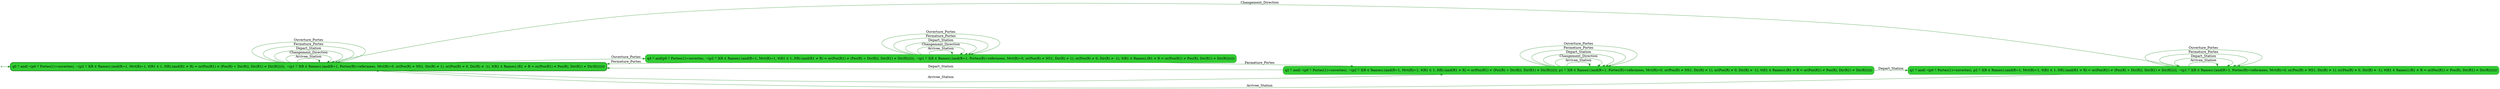 digraph g {

	rankdir="LR"

	__invisible__[shape="point", color="forestgreen"]
	q0[label="q0 ≝ and(¬(p0 ≝ Portes(1)=ouvertes), ¬(p2 ≝ ∃(R ∈ Rames).(and(R=1, Mvt(R)=1, ∀(R1 ∈ 1..NR).(and(R1 ≠ R) ⇒ or(Pos(R1) ≠ (Pos(R) + Dir(R)), Dir(R1) ≠ Dir(R)))))), ¬(p1 ≝ ∃(R ∈ Rames).(and(R=1, Portes(R)=refermees, Mvt(R)=0, or(Pos(R) ≠ NS1, Dir(R) ≠ 1), or(Pos(R) ≠ 0, Dir(R) ≠ -1), ∀(R1 ∈ Rames).(R1 ≠ R ⇒ or(Pos(R1) ≠ Pos(R), Dir(R1) ≠ Dir(R)))))))", shape="box", style="rounded, filled", color="forestgreen", fillcolor="limegreen", penwidth=3] // Initial
	q1[label="q1 ≝ and(¬(p0 ≝ Portes(1)=ouvertes), p2 ≝ ∃(R ∈ Rames).(and(R=1, Mvt(R)=1, ∀(R1 ∈ 1..NR).(and(R1 ≠ R) ⇒ or(Pos(R1) ≠ (Pos(R) + Dir(R)), Dir(R1) ≠ Dir(R))))), ¬(p1 ≝ ∃(R ∈ Rames).(and(R=1, Portes(R)=refermees, Mvt(R)=0, or(Pos(R) ≠ NS1, Dir(R) ≠ 1), or(Pos(R) ≠ 0, Dir(R) ≠ -1), ∀(R1 ∈ Rames).(R1 ≠ R ⇒ or(Pos(R1) ≠ Pos(R), Dir(R1) ≠ Dir(R)))))))", shape="box", style="rounded, filled", color="forestgreen", fillcolor="limegreen"]
	q2[label="q2 ≝ and(¬(p0 ≝ Portes(1)=ouvertes), ¬(p2 ≝ ∃(R ∈ Rames).(and(R=1, Mvt(R)=1, ∀(R1 ∈ 1..NR).(and(R1 ≠ R) ⇒ or(Pos(R1) ≠ (Pos(R) + Dir(R)), Dir(R1) ≠ Dir(R)))))), p1 ≝ ∃(R ∈ Rames).(and(R=1, Portes(R)=refermees, Mvt(R)=0, or(Pos(R) ≠ NS1, Dir(R) ≠ 1), or(Pos(R) ≠ 0, Dir(R) ≠ -1), ∀(R1 ∈ Rames).(R1 ≠ R ⇒ or(Pos(R1) ≠ Pos(R), Dir(R1) ≠ Dir(R))))))", shape="box", style="rounded, filled", color="forestgreen", fillcolor="limegreen"]
	q4[label="q4 ≝ and(p0 ≝ Portes(1)=ouvertes, ¬(p2 ≝ ∃(R ∈ Rames).(and(R=1, Mvt(R)=1, ∀(R1 ∈ 1..NR).(and(R1 ≠ R) ⇒ or(Pos(R1) ≠ (Pos(R) + Dir(R)), Dir(R1) ≠ Dir(R)))))), ¬(p1 ≝ ∃(R ∈ Rames).(and(R=1, Portes(R)=refermees, Mvt(R)=0, or(Pos(R) ≠ NS1, Dir(R) ≠ 1), or(Pos(R) ≠ 0, Dir(R) ≠ -1), ∀(R1 ∈ Rames).(R1 ≠ R ⇒ or(Pos(R1) ≠ Pos(R), Dir(R1) ≠ Dir(R)))))))", shape="box", style="rounded, filled", color="forestgreen", fillcolor="limegreen"]

	__invisible__ -> q0[color="forestgreen"]
	q0 -> q0[label="Arrivee_Station", color="forestgreen"]
	q0 -> q0[label="Changement_Direction", color="forestgreen"]
	q0 -> q0[label="Depart_Station", color="forestgreen"]
	q0 -> q0[label="Fermeture_Portes", color="forestgreen"]
	q0 -> q0[label="Ouverture_Portes", color="forestgreen"]
	q0 -> q1[label="Changement_Direction", color="forestgreen"]
	q1 -> q1[label="Arrivee_Station", color="forestgreen"]
	q1 -> q1[label="Depart_Station", color="forestgreen"]
	q1 -> q1[label="Fermeture_Portes", color="forestgreen"]
	q1 -> q1[label="Ouverture_Portes", color="forestgreen"]
	q1 -> q0[label="Arrivee_Station", color="forestgreen"]
	q0 -> q2[label="Arrivee_Station", color="forestgreen"]
	q2 -> q2[label="Arrivee_Station", color="forestgreen"]
	q2 -> q2[label="Changement_Direction", color="forestgreen"]
	q2 -> q2[label="Depart_Station", color="forestgreen"]
	q2 -> q2[label="Fermeture_Portes", color="forestgreen"]
	q2 -> q2[label="Ouverture_Portes", color="forestgreen"]
	q2 -> q0[label="Depart_Station", color="forestgreen"]
	q2 -> q1[label="Depart_Station", color="forestgreen"]
	q0 -> q4[label="Ouverture_Portes", color="forestgreen"]
	q4 -> q4[label="Arrivee_Station", color="forestgreen"]
	q4 -> q4[label="Changement_Direction", color="forestgreen"]
	q4 -> q4[label="Depart_Station", color="forestgreen"]
	q4 -> q4[label="Fermeture_Portes", color="forestgreen"]
	q4 -> q4[label="Ouverture_Portes", color="forestgreen"]
	q4 -> q0[label="Fermeture_Portes", color="forestgreen"]
	q4 -> q2[label="Fermeture_Portes", color="forestgreen"]

}
